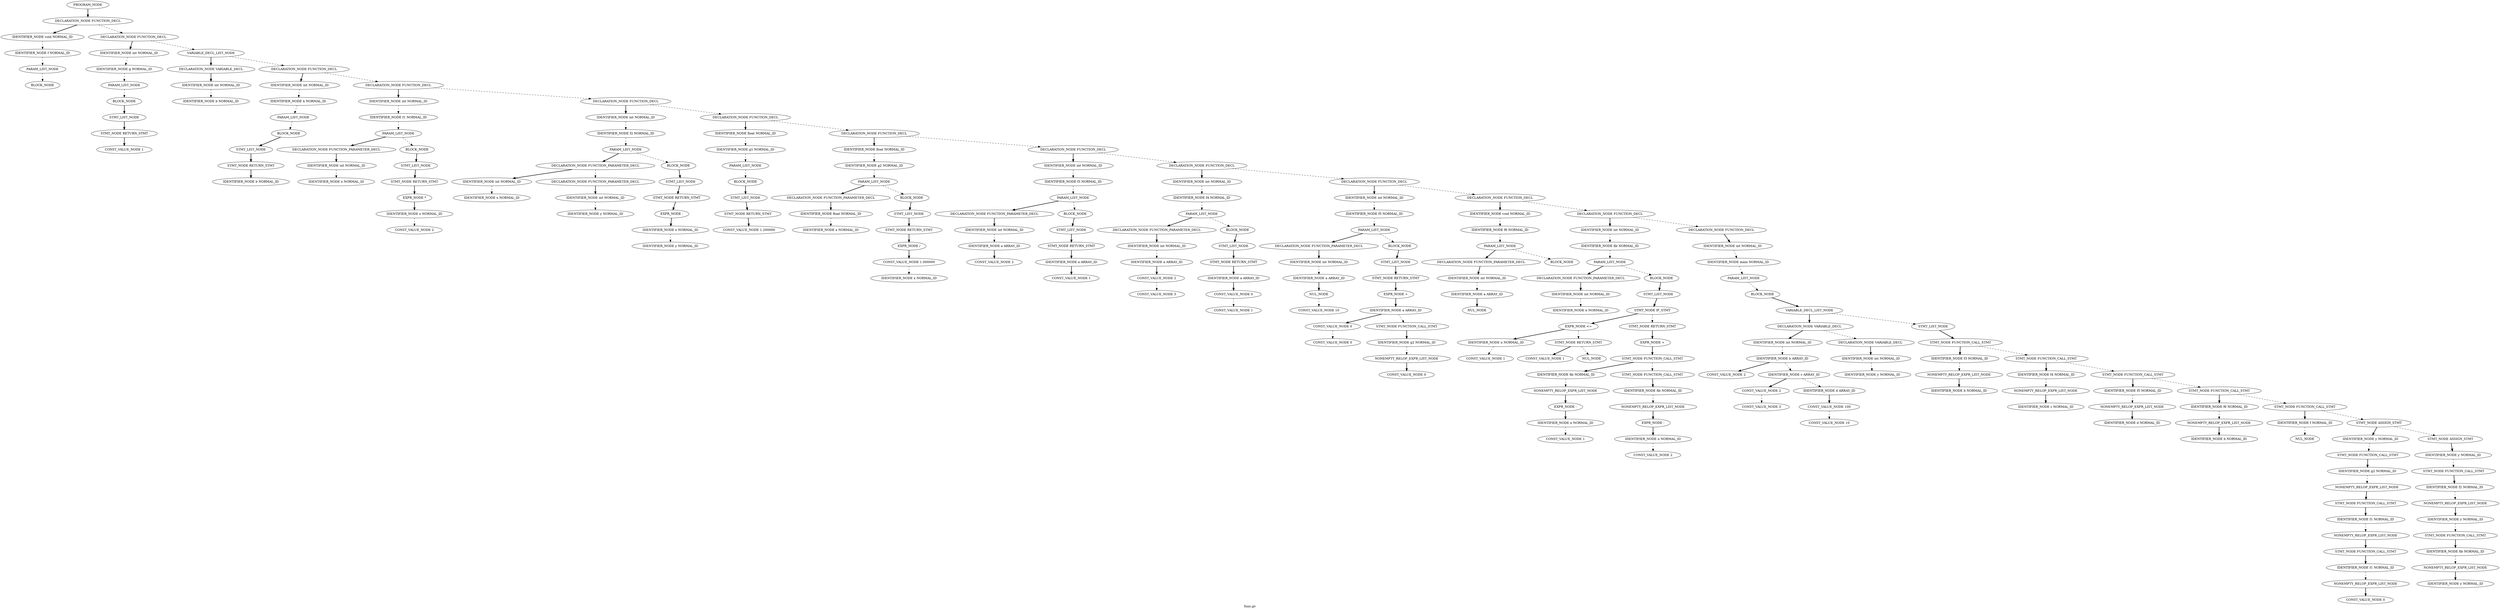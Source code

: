 Digraph AST
{
label = "func.gv"
node0 [label ="PROGRAM_NODE"]
node1 [label ="DECLARATION_NODE FUNCTION_DECL"]
node2 [label ="IDENTIFIER_NODE void NORMAL_ID"]
node3 [label ="IDENTIFIER_NODE f NORMAL_ID"]
node4 [label ="PARAM_LIST_NODE"]
node5 [label ="BLOCK_NODE"]
node4 -> node5 [style = dashed]
node3 -> node4 [style = dashed]
node2 -> node3 [style = dashed]
node1 -> node2 [style = bold]
node6 [label ="DECLARATION_NODE FUNCTION_DECL"]
node7 [label ="IDENTIFIER_NODE int NORMAL_ID"]
node8 [label ="IDENTIFIER_NODE g NORMAL_ID"]
node9 [label ="PARAM_LIST_NODE"]
node10 [label ="BLOCK_NODE"]
node11 [label ="STMT_LIST_NODE"]
node12 [label ="STMT_NODE RETURN_STMT"]
node13 [label ="CONST_VALUE_NODE 1"]
node12 -> node13 [style = bold]
node11 -> node12 [style = bold]
node10 -> node11 [style = bold]
node9 -> node10 [style = dashed]
node8 -> node9 [style = dashed]
node7 -> node8 [style = dashed]
node6 -> node7 [style = bold]
node14 [label ="VARIABLE_DECL_LIST_NODE"]
node15 [label ="DECLARATION_NODE VARIABLE_DECL"]
node16 [label ="IDENTIFIER_NODE int NORMAL_ID"]
node17 [label ="IDENTIFIER_NODE b NORMAL_ID"]
node16 -> node17 [style = dashed]
node15 -> node16 [style = bold]
node14 -> node15 [style = bold]
node18 [label ="DECLARATION_NODE FUNCTION_DECL"]
node19 [label ="IDENTIFIER_NODE int NORMAL_ID"]
node20 [label ="IDENTIFIER_NODE h NORMAL_ID"]
node21 [label ="PARAM_LIST_NODE"]
node22 [label ="BLOCK_NODE"]
node23 [label ="STMT_LIST_NODE"]
node24 [label ="STMT_NODE RETURN_STMT"]
node25 [label ="IDENTIFIER_NODE b NORMAL_ID"]
node24 -> node25 [style = bold]
node23 -> node24 [style = bold]
node22 -> node23 [style = bold]
node21 -> node22 [style = dashed]
node20 -> node21 [style = dashed]
node19 -> node20 [style = dashed]
node18 -> node19 [style = bold]
node26 [label ="DECLARATION_NODE FUNCTION_DECL"]
node27 [label ="IDENTIFIER_NODE int NORMAL_ID"]
node28 [label ="IDENTIFIER_NODE f1 NORMAL_ID"]
node29 [label ="PARAM_LIST_NODE"]
node30 [label ="DECLARATION_NODE FUNCTION_PARAMETER_DECL"]
node31 [label ="IDENTIFIER_NODE int NORMAL_ID"]
node32 [label ="IDENTIFIER_NODE x NORMAL_ID"]
node31 -> node32 [style = dashed]
node30 -> node31 [style = bold]
node29 -> node30 [style = bold]
node33 [label ="BLOCK_NODE"]
node34 [label ="STMT_LIST_NODE"]
node35 [label ="STMT_NODE RETURN_STMT"]
node36 [label ="EXPR_NODE *"]
node37 [label ="IDENTIFIER_NODE x NORMAL_ID"]
node38 [label ="CONST_VALUE_NODE 2"]
node37 -> node38 [style = dashed]
node36 -> node37 [style = bold]
node35 -> node36 [style = bold]
node34 -> node35 [style = bold]
node33 -> node34 [style = bold]
node29 -> node33 [style = dashed]
node28 -> node29 [style = dashed]
node27 -> node28 [style = dashed]
node26 -> node27 [style = bold]
node39 [label ="DECLARATION_NODE FUNCTION_DECL"]
node40 [label ="IDENTIFIER_NODE int NORMAL_ID"]
node41 [label ="IDENTIFIER_NODE f2 NORMAL_ID"]
node42 [label ="PARAM_LIST_NODE"]
node43 [label ="DECLARATION_NODE FUNCTION_PARAMETER_DECL"]
node44 [label ="IDENTIFIER_NODE int NORMAL_ID"]
node45 [label ="IDENTIFIER_NODE x NORMAL_ID"]
node44 -> node45 [style = dashed]
node43 -> node44 [style = bold]
node46 [label ="DECLARATION_NODE FUNCTION_PARAMETER_DECL"]
node47 [label ="IDENTIFIER_NODE int NORMAL_ID"]
node48 [label ="IDENTIFIER_NODE y NORMAL_ID"]
node47 -> node48 [style = dashed]
node46 -> node47 [style = bold]
node43 -> node46 [style = dashed]
node42 -> node43 [style = bold]
node49 [label ="BLOCK_NODE"]
node50 [label ="STMT_LIST_NODE"]
node51 [label ="STMT_NODE RETURN_STMT"]
node52 [label ="EXPR_NODE -"]
node53 [label ="IDENTIFIER_NODE x NORMAL_ID"]
node54 [label ="IDENTIFIER_NODE y NORMAL_ID"]
node53 -> node54 [style = dashed]
node52 -> node53 [style = bold]
node51 -> node52 [style = bold]
node50 -> node51 [style = bold]
node49 -> node50 [style = bold]
node42 -> node49 [style = dashed]
node41 -> node42 [style = dashed]
node40 -> node41 [style = dashed]
node39 -> node40 [style = bold]
node55 [label ="DECLARATION_NODE FUNCTION_DECL"]
node56 [label ="IDENTIFIER_NODE float NORMAL_ID"]
node57 [label ="IDENTIFIER_NODE g1 NORMAL_ID"]
node58 [label ="PARAM_LIST_NODE"]
node59 [label ="BLOCK_NODE"]
node60 [label ="STMT_LIST_NODE"]
node61 [label ="STMT_NODE RETURN_STMT"]
node62 [label ="CONST_VALUE_NODE 1.200000"]
node61 -> node62 [style = bold]
node60 -> node61 [style = bold]
node59 -> node60 [style = bold]
node58 -> node59 [style = dashed]
node57 -> node58 [style = dashed]
node56 -> node57 [style = dashed]
node55 -> node56 [style = bold]
node63 [label ="DECLARATION_NODE FUNCTION_DECL"]
node64 [label ="IDENTIFIER_NODE float NORMAL_ID"]
node65 [label ="IDENTIFIER_NODE g2 NORMAL_ID"]
node66 [label ="PARAM_LIST_NODE"]
node67 [label ="DECLARATION_NODE FUNCTION_PARAMETER_DECL"]
node68 [label ="IDENTIFIER_NODE float NORMAL_ID"]
node69 [label ="IDENTIFIER_NODE x NORMAL_ID"]
node68 -> node69 [style = dashed]
node67 -> node68 [style = bold]
node66 -> node67 [style = bold]
node70 [label ="BLOCK_NODE"]
node71 [label ="STMT_LIST_NODE"]
node72 [label ="STMT_NODE RETURN_STMT"]
node73 [label ="EXPR_NODE /"]
node74 [label ="CONST_VALUE_NODE 1.000000"]
node75 [label ="IDENTIFIER_NODE x NORMAL_ID"]
node74 -> node75 [style = dashed]
node73 -> node74 [style = bold]
node72 -> node73 [style = bold]
node71 -> node72 [style = bold]
node70 -> node71 [style = bold]
node66 -> node70 [style = dashed]
node65 -> node66 [style = dashed]
node64 -> node65 [style = dashed]
node63 -> node64 [style = bold]
node76 [label ="DECLARATION_NODE FUNCTION_DECL"]
node77 [label ="IDENTIFIER_NODE int NORMAL_ID"]
node78 [label ="IDENTIFIER_NODE f3 NORMAL_ID"]
node79 [label ="PARAM_LIST_NODE"]
node80 [label ="DECLARATION_NODE FUNCTION_PARAMETER_DECL"]
node81 [label ="IDENTIFIER_NODE int NORMAL_ID"]
node82 [label ="IDENTIFIER_NODE a ARRAY_ID"]
node83 [label ="CONST_VALUE_NODE 2"]
node82 -> node83 [style = bold]
node81 -> node82 [style = dashed]
node80 -> node81 [style = bold]
node79 -> node80 [style = bold]
node84 [label ="BLOCK_NODE"]
node85 [label ="STMT_LIST_NODE"]
node86 [label ="STMT_NODE RETURN_STMT"]
node87 [label ="IDENTIFIER_NODE a ARRAY_ID"]
node88 [label ="CONST_VALUE_NODE 1"]
node87 -> node88 [style = bold]
node86 -> node87 [style = bold]
node85 -> node86 [style = bold]
node84 -> node85 [style = bold]
node79 -> node84 [style = dashed]
node78 -> node79 [style = dashed]
node77 -> node78 [style = dashed]
node76 -> node77 [style = bold]
node89 [label ="DECLARATION_NODE FUNCTION_DECL"]
node90 [label ="IDENTIFIER_NODE int NORMAL_ID"]
node91 [label ="IDENTIFIER_NODE f4 NORMAL_ID"]
node92 [label ="PARAM_LIST_NODE"]
node93 [label ="DECLARATION_NODE FUNCTION_PARAMETER_DECL"]
node94 [label ="IDENTIFIER_NODE int NORMAL_ID"]
node95 [label ="IDENTIFIER_NODE a ARRAY_ID"]
node96 [label ="CONST_VALUE_NODE 2"]
node97 [label ="CONST_VALUE_NODE 3"]
node96 -> node97 [style = dashed]
node95 -> node96 [style = bold]
node94 -> node95 [style = dashed]
node93 -> node94 [style = bold]
node92 -> node93 [style = bold]
node98 [label ="BLOCK_NODE"]
node99 [label ="STMT_LIST_NODE"]
node100 [label ="STMT_NODE RETURN_STMT"]
node101 [label ="IDENTIFIER_NODE a ARRAY_ID"]
node102 [label ="CONST_VALUE_NODE 0"]
node103 [label ="CONST_VALUE_NODE 1"]
node102 -> node103 [style = dashed]
node101 -> node102 [style = bold]
node100 -> node101 [style = bold]
node99 -> node100 [style = bold]
node98 -> node99 [style = bold]
node92 -> node98 [style = dashed]
node91 -> node92 [style = dashed]
node90 -> node91 [style = dashed]
node89 -> node90 [style = bold]
node104 [label ="DECLARATION_NODE FUNCTION_DECL"]
node105 [label ="IDENTIFIER_NODE int NORMAL_ID"]
node106 [label ="IDENTIFIER_NODE f5 NORMAL_ID"]
node107 [label ="PARAM_LIST_NODE"]
node108 [label ="DECLARATION_NODE FUNCTION_PARAMETER_DECL"]
node109 [label ="IDENTIFIER_NODE int NORMAL_ID"]
node110 [label ="IDENTIFIER_NODE a ARRAY_ID"]
node111 [label ="NUL_NODE"]
node112 [label ="CONST_VALUE_NODE 10"]
node111 -> node112 [style = dashed]
node110 -> node111 [style = bold]
node109 -> node110 [style = dashed]
node108 -> node109 [style = bold]
node107 -> node108 [style = bold]
node113 [label ="BLOCK_NODE"]
node114 [label ="STMT_LIST_NODE"]
node115 [label ="STMT_NODE RETURN_STMT"]
node116 [label ="EXPR_NODE +"]
node117 [label ="IDENTIFIER_NODE a ARRAY_ID"]
node118 [label ="CONST_VALUE_NODE 0"]
node119 [label ="CONST_VALUE_NODE 0"]
node118 -> node119 [style = dashed]
node117 -> node118 [style = bold]
node120 [label ="STMT_NODE FUNCTION_CALL_STMT"]
node121 [label ="IDENTIFIER_NODE g2 NORMAL_ID"]
node122 [label ="NONEMPTY_RELOP_EXPR_LIST_NODE"]
node123 [label ="CONST_VALUE_NODE 0"]
node122 -> node123 [style = bold]
node121 -> node122 [style = dashed]
node120 -> node121 [style = bold]
node117 -> node120 [style = dashed]
node116 -> node117 [style = bold]
node115 -> node116 [style = bold]
node114 -> node115 [style = bold]
node113 -> node114 [style = bold]
node107 -> node113 [style = dashed]
node106 -> node107 [style = dashed]
node105 -> node106 [style = dashed]
node104 -> node105 [style = bold]
node124 [label ="DECLARATION_NODE FUNCTION_DECL"]
node125 [label ="IDENTIFIER_NODE void NORMAL_ID"]
node126 [label ="IDENTIFIER_NODE f6 NORMAL_ID"]
node127 [label ="PARAM_LIST_NODE"]
node128 [label ="DECLARATION_NODE FUNCTION_PARAMETER_DECL"]
node129 [label ="IDENTIFIER_NODE int NORMAL_ID"]
node130 [label ="IDENTIFIER_NODE a ARRAY_ID"]
node131 [label ="NUL_NODE"]
node130 -> node131 [style = bold]
node129 -> node130 [style = dashed]
node128 -> node129 [style = bold]
node127 -> node128 [style = bold]
node132 [label ="BLOCK_NODE"]
node127 -> node132 [style = dashed]
node126 -> node127 [style = dashed]
node125 -> node126 [style = dashed]
node124 -> node125 [style = bold]
node133 [label ="DECLARATION_NODE FUNCTION_DECL"]
node134 [label ="IDENTIFIER_NODE int NORMAL_ID"]
node135 [label ="IDENTIFIER_NODE fib NORMAL_ID"]
node136 [label ="PARAM_LIST_NODE"]
node137 [label ="DECLARATION_NODE FUNCTION_PARAMETER_DECL"]
node138 [label ="IDENTIFIER_NODE int NORMAL_ID"]
node139 [label ="IDENTIFIER_NODE n NORMAL_ID"]
node138 -> node139 [style = dashed]
node137 -> node138 [style = bold]
node136 -> node137 [style = bold]
node140 [label ="BLOCK_NODE"]
node141 [label ="STMT_LIST_NODE"]
node142 [label ="STMT_NODE IF_STMT"]
node143 [label ="EXPR_NODE <="]
node144 [label ="IDENTIFIER_NODE n NORMAL_ID"]
node145 [label ="CONST_VALUE_NODE 1"]
node144 -> node145 [style = dashed]
node143 -> node144 [style = bold]
node146 [label ="STMT_NODE RETURN_STMT"]
node147 [label ="CONST_VALUE_NODE 1"]
node146 -> node147 [style = bold]
node148 [label ="NUL_NODE"]
node146 -> node148 [style = dashed]
node143 -> node146 [style = dashed]
node142 -> node143 [style = bold]
node149 [label ="STMT_NODE RETURN_STMT"]
node150 [label ="EXPR_NODE +"]
node151 [label ="STMT_NODE FUNCTION_CALL_STMT"]
node152 [label ="IDENTIFIER_NODE fib NORMAL_ID"]
node153 [label ="NONEMPTY_RELOP_EXPR_LIST_NODE"]
node154 [label ="EXPR_NODE -"]
node155 [label ="IDENTIFIER_NODE n NORMAL_ID"]
node156 [label ="CONST_VALUE_NODE 1"]
node155 -> node156 [style = dashed]
node154 -> node155 [style = bold]
node153 -> node154 [style = bold]
node152 -> node153 [style = dashed]
node151 -> node152 [style = bold]
node157 [label ="STMT_NODE FUNCTION_CALL_STMT"]
node158 [label ="IDENTIFIER_NODE fib NORMAL_ID"]
node159 [label ="NONEMPTY_RELOP_EXPR_LIST_NODE"]
node160 [label ="EXPR_NODE -"]
node161 [label ="IDENTIFIER_NODE n NORMAL_ID"]
node162 [label ="CONST_VALUE_NODE 2"]
node161 -> node162 [style = dashed]
node160 -> node161 [style = bold]
node159 -> node160 [style = bold]
node158 -> node159 [style = dashed]
node157 -> node158 [style = bold]
node151 -> node157 [style = dashed]
node150 -> node151 [style = bold]
node149 -> node150 [style = bold]
node142 -> node149 [style = dashed]
node141 -> node142 [style = bold]
node140 -> node141 [style = bold]
node136 -> node140 [style = dashed]
node135 -> node136 [style = dashed]
node134 -> node135 [style = dashed]
node133 -> node134 [style = bold]
node163 [label ="DECLARATION_NODE FUNCTION_DECL"]
node164 [label ="IDENTIFIER_NODE int NORMAL_ID"]
node165 [label ="IDENTIFIER_NODE main NORMAL_ID"]
node166 [label ="PARAM_LIST_NODE"]
node167 [label ="BLOCK_NODE"]
node168 [label ="VARIABLE_DECL_LIST_NODE"]
node169 [label ="DECLARATION_NODE VARIABLE_DECL"]
node170 [label ="IDENTIFIER_NODE int NORMAL_ID"]
node171 [label ="IDENTIFIER_NODE b ARRAY_ID"]
node172 [label ="CONST_VALUE_NODE 2"]
node171 -> node172 [style = bold]
node173 [label ="IDENTIFIER_NODE c ARRAY_ID"]
node174 [label ="CONST_VALUE_NODE 2"]
node175 [label ="CONST_VALUE_NODE 3"]
node174 -> node175 [style = dashed]
node173 -> node174 [style = bold]
node176 [label ="IDENTIFIER_NODE d ARRAY_ID"]
node177 [label ="CONST_VALUE_NODE 100"]
node178 [label ="CONST_VALUE_NODE 10"]
node177 -> node178 [style = dashed]
node176 -> node177 [style = bold]
node173 -> node176 [style = dashed]
node171 -> node173 [style = dashed]
node170 -> node171 [style = dashed]
node169 -> node170 [style = bold]
node179 [label ="DECLARATION_NODE VARIABLE_DECL"]
node180 [label ="IDENTIFIER_NODE int NORMAL_ID"]
node181 [label ="IDENTIFIER_NODE y NORMAL_ID"]
node180 -> node181 [style = dashed]
node179 -> node180 [style = bold]
node169 -> node179 [style = dashed]
node168 -> node169 [style = bold]
node182 [label ="STMT_LIST_NODE"]
node183 [label ="STMT_NODE FUNCTION_CALL_STMT"]
node184 [label ="IDENTIFIER_NODE f3 NORMAL_ID"]
node185 [label ="NONEMPTY_RELOP_EXPR_LIST_NODE"]
node186 [label ="IDENTIFIER_NODE b NORMAL_ID"]
node185 -> node186 [style = bold]
node184 -> node185 [style = dashed]
node183 -> node184 [style = bold]
node187 [label ="STMT_NODE FUNCTION_CALL_STMT"]
node188 [label ="IDENTIFIER_NODE f4 NORMAL_ID"]
node189 [label ="NONEMPTY_RELOP_EXPR_LIST_NODE"]
node190 [label ="IDENTIFIER_NODE c NORMAL_ID"]
node189 -> node190 [style = bold]
node188 -> node189 [style = dashed]
node187 -> node188 [style = bold]
node191 [label ="STMT_NODE FUNCTION_CALL_STMT"]
node192 [label ="IDENTIFIER_NODE f5 NORMAL_ID"]
node193 [label ="NONEMPTY_RELOP_EXPR_LIST_NODE"]
node194 [label ="IDENTIFIER_NODE d NORMAL_ID"]
node193 -> node194 [style = bold]
node192 -> node193 [style = dashed]
node191 -> node192 [style = bold]
node195 [label ="STMT_NODE FUNCTION_CALL_STMT"]
node196 [label ="IDENTIFIER_NODE f6 NORMAL_ID"]
node197 [label ="NONEMPTY_RELOP_EXPR_LIST_NODE"]
node198 [label ="IDENTIFIER_NODE b NORMAL_ID"]
node197 -> node198 [style = bold]
node196 -> node197 [style = dashed]
node195 -> node196 [style = bold]
node199 [label ="STMT_NODE FUNCTION_CALL_STMT"]
node200 [label ="IDENTIFIER_NODE f NORMAL_ID"]
node201 [label ="NUL_NODE"]
node200 -> node201 [style = dashed]
node199 -> node200 [style = bold]
node202 [label ="STMT_NODE ASSIGN_STMT"]
node203 [label ="IDENTIFIER_NODE y NORMAL_ID"]
node204 [label ="STMT_NODE FUNCTION_CALL_STMT"]
node205 [label ="IDENTIFIER_NODE g2 NORMAL_ID"]
node206 [label ="NONEMPTY_RELOP_EXPR_LIST_NODE"]
node207 [label ="STMT_NODE FUNCTION_CALL_STMT"]
node208 [label ="IDENTIFIER_NODE f1 NORMAL_ID"]
node209 [label ="NONEMPTY_RELOP_EXPR_LIST_NODE"]
node210 [label ="STMT_NODE FUNCTION_CALL_STMT"]
node211 [label ="IDENTIFIER_NODE f1 NORMAL_ID"]
node212 [label ="NONEMPTY_RELOP_EXPR_LIST_NODE"]
node213 [label ="CONST_VALUE_NODE 0"]
node212 -> node213 [style = bold]
node211 -> node212 [style = dashed]
node210 -> node211 [style = bold]
node209 -> node210 [style = bold]
node208 -> node209 [style = dashed]
node207 -> node208 [style = bold]
node206 -> node207 [style = bold]
node205 -> node206 [style = dashed]
node204 -> node205 [style = bold]
node203 -> node204 [style = dashed]
node202 -> node203 [style = bold]
node214 [label ="STMT_NODE ASSIGN_STMT"]
node215 [label ="IDENTIFIER_NODE y NORMAL_ID"]
node216 [label ="STMT_NODE FUNCTION_CALL_STMT"]
node217 [label ="IDENTIFIER_NODE f2 NORMAL_ID"]
node218 [label ="NONEMPTY_RELOP_EXPR_LIST_NODE"]
node219 [label ="IDENTIFIER_NODE y NORMAL_ID"]
node220 [label ="STMT_NODE FUNCTION_CALL_STMT"]
node221 [label ="IDENTIFIER_NODE fib NORMAL_ID"]
node222 [label ="NONEMPTY_RELOP_EXPR_LIST_NODE"]
node223 [label ="IDENTIFIER_NODE y NORMAL_ID"]
node222 -> node223 [style = bold]
node221 -> node222 [style = dashed]
node220 -> node221 [style = bold]
node219 -> node220 [style = dashed]
node218 -> node219 [style = bold]
node217 -> node218 [style = dashed]
node216 -> node217 [style = bold]
node215 -> node216 [style = dashed]
node214 -> node215 [style = bold]
node202 -> node214 [style = dashed]
node199 -> node202 [style = dashed]
node195 -> node199 [style = dashed]
node191 -> node195 [style = dashed]
node187 -> node191 [style = dashed]
node183 -> node187 [style = dashed]
node182 -> node183 [style = bold]
node168 -> node182 [style = dashed]
node167 -> node168 [style = bold]
node166 -> node167 [style = dashed]
node165 -> node166 [style = dashed]
node164 -> node165 [style = dashed]
node163 -> node164 [style = bold]
node133 -> node163 [style = dashed]
node124 -> node133 [style = dashed]
node104 -> node124 [style = dashed]
node89 -> node104 [style = dashed]
node76 -> node89 [style = dashed]
node63 -> node76 [style = dashed]
node55 -> node63 [style = dashed]
node39 -> node55 [style = dashed]
node26 -> node39 [style = dashed]
node18 -> node26 [style = dashed]
node14 -> node18 [style = dashed]
node6 -> node14 [style = dashed]
node1 -> node6 [style = dashed]
node0 -> node1 [style = bold]
}
